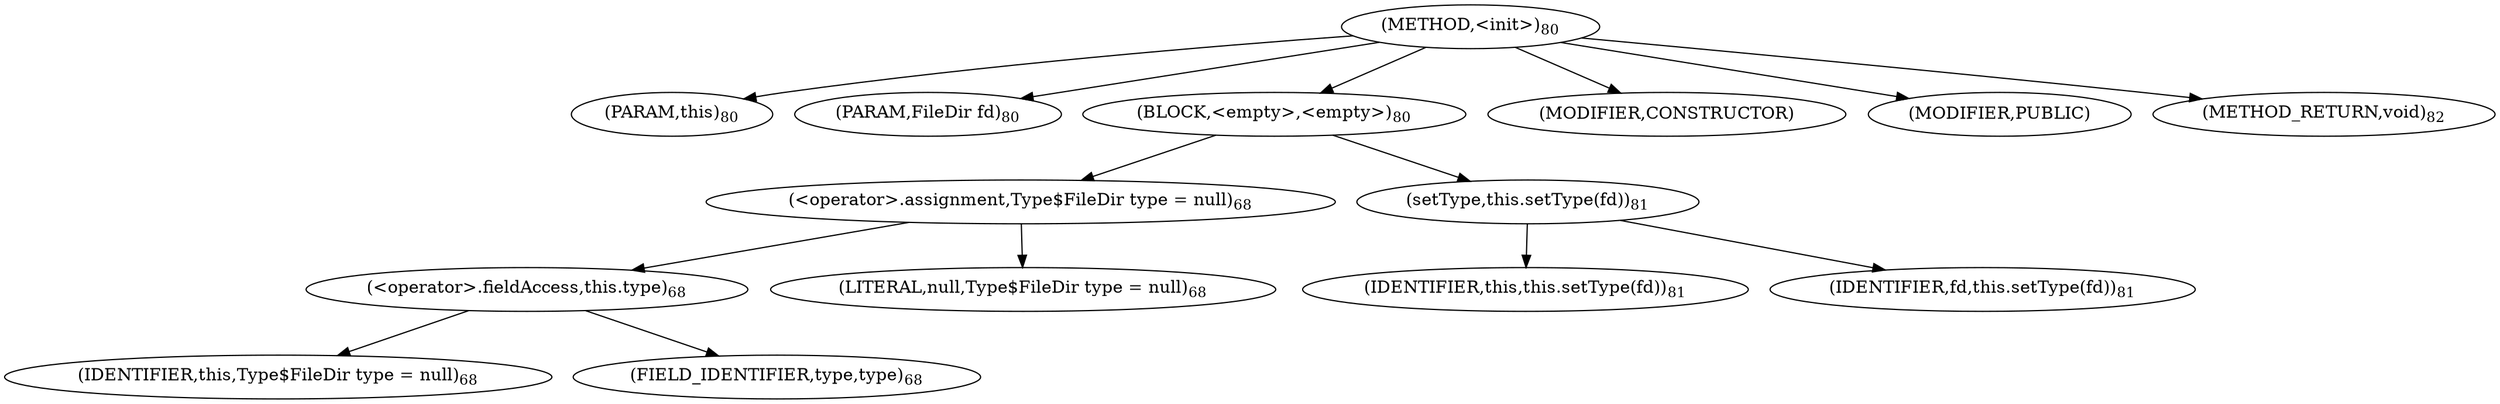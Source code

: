 digraph "&lt;init&gt;" {  
"93" [label = <(METHOD,&lt;init&gt;)<SUB>80</SUB>> ]
"12" [label = <(PARAM,this)<SUB>80</SUB>> ]
"94" [label = <(PARAM,FileDir fd)<SUB>80</SUB>> ]
"95" [label = <(BLOCK,&lt;empty&gt;,&lt;empty&gt;)<SUB>80</SUB>> ]
"96" [label = <(&lt;operator&gt;.assignment,Type$FileDir type = null)<SUB>68</SUB>> ]
"97" [label = <(&lt;operator&gt;.fieldAccess,this.type)<SUB>68</SUB>> ]
"98" [label = <(IDENTIFIER,this,Type$FileDir type = null)<SUB>68</SUB>> ]
"99" [label = <(FIELD_IDENTIFIER,type,type)<SUB>68</SUB>> ]
"100" [label = <(LITERAL,null,Type$FileDir type = null)<SUB>68</SUB>> ]
"101" [label = <(setType,this.setType(fd))<SUB>81</SUB>> ]
"11" [label = <(IDENTIFIER,this,this.setType(fd))<SUB>81</SUB>> ]
"102" [label = <(IDENTIFIER,fd,this.setType(fd))<SUB>81</SUB>> ]
"103" [label = <(MODIFIER,CONSTRUCTOR)> ]
"104" [label = <(MODIFIER,PUBLIC)> ]
"105" [label = <(METHOD_RETURN,void)<SUB>82</SUB>> ]
  "93" -> "12" 
  "93" -> "94" 
  "93" -> "95" 
  "93" -> "103" 
  "93" -> "104" 
  "93" -> "105" 
  "95" -> "96" 
  "95" -> "101" 
  "96" -> "97" 
  "96" -> "100" 
  "97" -> "98" 
  "97" -> "99" 
  "101" -> "11" 
  "101" -> "102" 
}
